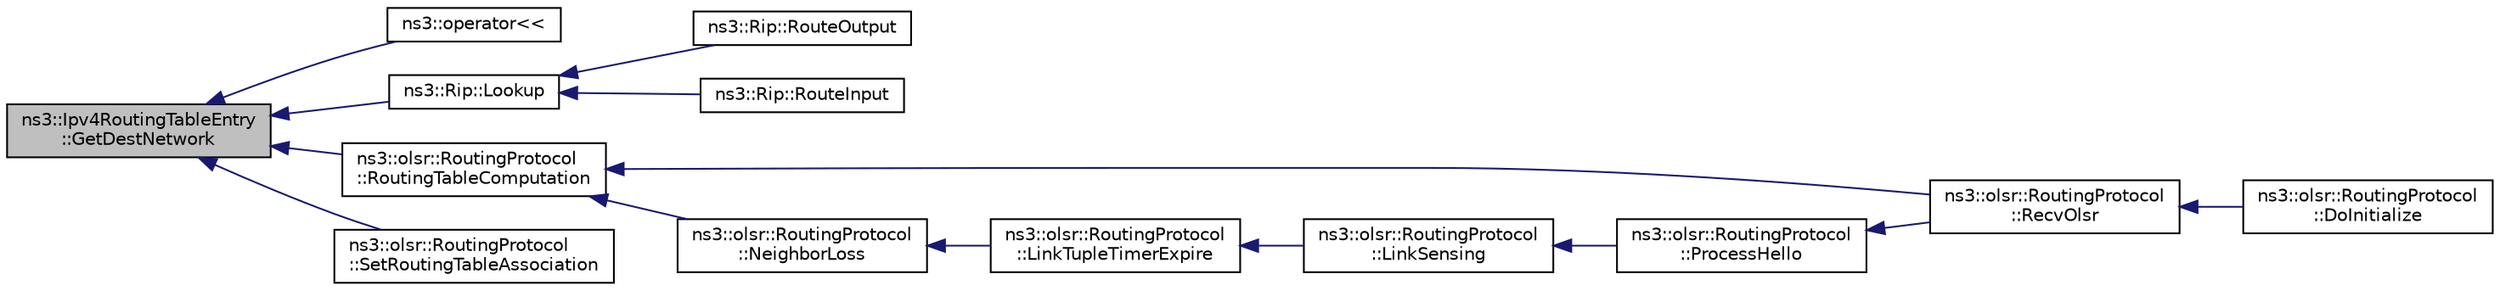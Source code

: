 digraph "ns3::Ipv4RoutingTableEntry::GetDestNetwork"
{
  edge [fontname="Helvetica",fontsize="10",labelfontname="Helvetica",labelfontsize="10"];
  node [fontname="Helvetica",fontsize="10",shape=record];
  rankdir="LR";
  Node1 [label="ns3::Ipv4RoutingTableEntry\l::GetDestNetwork",height=0.2,width=0.4,color="black", fillcolor="grey75", style="filled", fontcolor="black"];
  Node1 -> Node2 [dir="back",color="midnightblue",fontsize="10",style="solid"];
  Node2 [label="ns3::operator\<\<",height=0.2,width=0.4,color="black", fillcolor="white", style="filled",URL="$d7/d2e/namespacens3.html#aff55c50294fb95c3dd0a88d4f8cf01e8",tooltip="Stream insertion operator. "];
  Node1 -> Node3 [dir="back",color="midnightblue",fontsize="10",style="solid"];
  Node3 [label="ns3::Rip::Lookup",height=0.2,width=0.4,color="black", fillcolor="white", style="filled",URL="$d7/d2b/classns3_1_1Rip.html#a50d486fb2eee757bb9f9d528d3828dab",tooltip="Lookup in the forwarding table for destination. "];
  Node3 -> Node4 [dir="back",color="midnightblue",fontsize="10",style="solid"];
  Node4 [label="ns3::Rip::RouteOutput",height=0.2,width=0.4,color="black", fillcolor="white", style="filled",URL="$d7/d2b/classns3_1_1Rip.html#a56d1be040d276f54ea04d5adf7c9fce6",tooltip="Query routing cache for an existing route, for an outbound packet. "];
  Node3 -> Node5 [dir="back",color="midnightblue",fontsize="10",style="solid"];
  Node5 [label="ns3::Rip::RouteInput",height=0.2,width=0.4,color="black", fillcolor="white", style="filled",URL="$d7/d2b/classns3_1_1Rip.html#a4575903d3368ff77e2cc0e97c75fc8f9",tooltip="Route an input packet (to be forwarded or locally delivered) "];
  Node1 -> Node6 [dir="back",color="midnightblue",fontsize="10",style="solid"];
  Node6 [label="ns3::olsr::RoutingProtocol\l::RoutingTableComputation",height=0.2,width=0.4,color="black", fillcolor="white", style="filled",URL="$d6/dbb/classns3_1_1olsr_1_1RoutingProtocol.html#a69fcd3b690fbf6e2b46735145cecfe3e",tooltip="Creates the routing table of the node following {3626} hints. "];
  Node6 -> Node7 [dir="back",color="midnightblue",fontsize="10",style="solid"];
  Node7 [label="ns3::olsr::RoutingProtocol\l::RecvOlsr",height=0.2,width=0.4,color="black", fillcolor="white", style="filled",URL="$d6/dbb/classns3_1_1olsr_1_1RoutingProtocol.html#afa449e39488b5c03609960e66553490e"];
  Node7 -> Node8 [dir="back",color="midnightblue",fontsize="10",style="solid"];
  Node8 [label="ns3::olsr::RoutingProtocol\l::DoInitialize",height=0.2,width=0.4,color="black", fillcolor="white", style="filled",URL="$d6/dbb/classns3_1_1olsr_1_1RoutingProtocol.html#afe5419799e8d38ee32d82615de55ef22"];
  Node6 -> Node9 [dir="back",color="midnightblue",fontsize="10",style="solid"];
  Node9 [label="ns3::olsr::RoutingProtocol\l::NeighborLoss",height=0.2,width=0.4,color="black", fillcolor="white", style="filled",URL="$d6/dbb/classns3_1_1olsr_1_1RoutingProtocol.html#afe342f9ee1d563e0691e12143f47233d",tooltip="Performs all actions needed when a neighbor loss occurs. "];
  Node9 -> Node10 [dir="back",color="midnightblue",fontsize="10",style="solid"];
  Node10 [label="ns3::olsr::RoutingProtocol\l::LinkTupleTimerExpire",height=0.2,width=0.4,color="black", fillcolor="white", style="filled",URL="$d6/dbb/classns3_1_1olsr_1_1RoutingProtocol.html#a468cf0d2f46d44f105dff8dffdabcb67",tooltip="Removes tuple_ if expired. Else if symmetric time has expired then it is assumed a neighbor loss and ..."];
  Node10 -> Node11 [dir="back",color="midnightblue",fontsize="10",style="solid"];
  Node11 [label="ns3::olsr::RoutingProtocol\l::LinkSensing",height=0.2,width=0.4,color="black", fillcolor="white", style="filled",URL="$d6/dbb/classns3_1_1olsr_1_1RoutingProtocol.html#a2a23a0fd6fa714fef6613afd3f5bc1d2",tooltip="Updates Link Set according to a new received HELLO message (following {3626} specification). Neighbor Set is also updated if needed. "];
  Node11 -> Node12 [dir="back",color="midnightblue",fontsize="10",style="solid"];
  Node12 [label="ns3::olsr::RoutingProtocol\l::ProcessHello",height=0.2,width=0.4,color="black", fillcolor="white", style="filled",URL="$d6/dbb/classns3_1_1olsr_1_1RoutingProtocol.html#a9518c29e8994234ead40d408498237ce",tooltip="Processes a HELLO message following {3626} specification. "];
  Node12 -> Node7 [dir="back",color="midnightblue",fontsize="10",style="solid"];
  Node1 -> Node13 [dir="back",color="midnightblue",fontsize="10",style="solid"];
  Node13 [label="ns3::olsr::RoutingProtocol\l::SetRoutingTableAssociation",height=0.2,width=0.4,color="black", fillcolor="white", style="filled",URL="$d6/dbb/classns3_1_1olsr_1_1RoutingProtocol.html#a54e6ae3299f2f4e6390792801fe01ae3",tooltip="Associates the specified Ipv4StaticRouting routing table to the OLSR routing protocol. Entries from this associated routing table that use non-olsr outgoing interfaces are added to the list of local HNA associations so that they are included in HNA messages sent by the node. If this method is called more than once, entries from the old association are deleted before entries from the new one are added. "];
}
